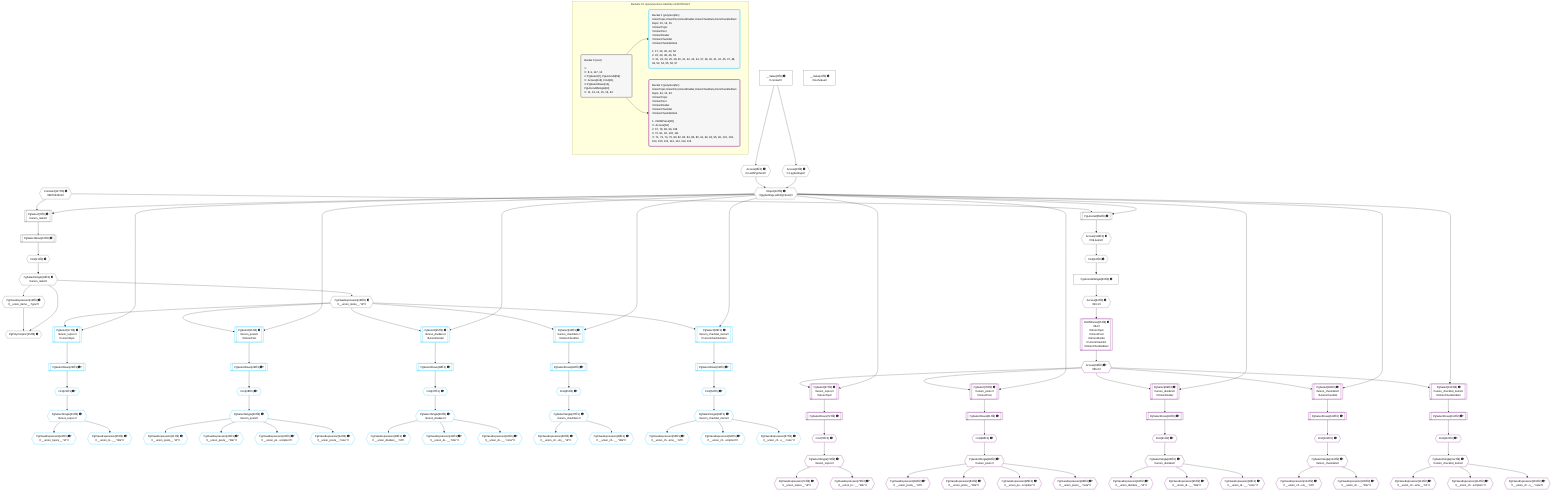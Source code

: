 %%{init: {'themeVariables': { 'fontSize': '12px'}}}%%
graph TD
    classDef path fill:#eee,stroke:#000,color:#000
    classDef plan fill:#fff,stroke-width:1px,color:#000
    classDef itemplan fill:#fff,stroke-width:2px,color:#000
    classDef unbatchedplan fill:#dff,stroke-width:1px,color:#000
    classDef sideeffectplan fill:#fcc,stroke-width:2px,color:#000
    classDef bucket fill:#f6f6f6,color:#000,stroke-width:2px,text-align:left


    %% plan dependencies
    PgSelect7[["PgSelect[7∈0] ➊<br />ᐸunion_itemsᐳ"]]:::plan
    Object10{{"Object[10∈0] ➊<br />ᐸ{pgSettings,withPgClient}ᐳ"}}:::plan
    Constant117{{"Constant[117∈0] ➊<br />ᐸ987654321ᐳ"}}:::plan
    Object10 & Constant117 --> PgSelect7
    Access8{{"Access[8∈0] ➊<br />ᐸ2.pgSettingsᐳ"}}:::plan
    Access9{{"Access[9∈0] ➊<br />ᐸ2.withPgClientᐳ"}}:::plan
    Access8 & Access9 --> Object10
    PgPolymorphic15{{"PgPolymorphic[15∈0] ➊"}}:::plan
    PgSelectSingle13{{"PgSelectSingle[13∈0] ➊<br />ᐸunion_itemsᐳ"}}:::plan
    PgClassExpression14{{"PgClassExpression[14∈0] ➊<br />ᐸ__union_items__.”type”ᐳ"}}:::plan
    PgSelectSingle13 & PgClassExpression14 --> PgPolymorphic15
    PgUnionAll59[["PgUnionAll[59∈0] ➊"]]:::plan
    Object10 & Constant117 --> PgUnionAll59
    __Value2["__Value[2∈0] ➊<br />ᐸcontextᐳ"]:::plan
    __Value2 --> Access8
    __Value2 --> Access9
    First11{{"First[11∈0] ➊"}}:::plan
    PgSelectRows12[["PgSelectRows[12∈0] ➊"]]:::plan
    PgSelectRows12 --> First11
    PgSelect7 --> PgSelectRows12
    First11 --> PgSelectSingle13
    PgSelectSingle13 --> PgClassExpression14
    PgClassExpression16{{"PgClassExpression[16∈0] ➊<br />ᐸ__union_items__.”id”ᐳ"}}:::plan
    PgSelectSingle13 --> PgClassExpression16
    First61{{"First[61∈0] ➊"}}:::plan
    Access116{{"Access[116∈0] ➊<br />ᐸ59.itemsᐳ"}}:::plan
    Access116 --> First61
    PgUnionAllSingle63["PgUnionAllSingle[63∈0] ➊"]:::plan
    First61 --> PgUnionAllSingle63
    Access64{{"Access[64∈0] ➊<br />ᐸ63.1ᐳ"}}:::plan
    PgUnionAllSingle63 --> Access64
    PgUnionAll59 --> Access116
    __Value4["__Value[4∈0] ➊<br />ᐸrootValueᐳ"]:::plan
    PgSelect17[["PgSelect[17∈1] ➊<br />ᐸunion_topicsᐳ<br />ᐳUnionTopic"]]:::plan
    Object10 & PgClassExpression16 --> PgSelect17
    PgSelect26[["PgSelect[26∈1] ➊<br />ᐸunion_postsᐳ<br />ᐳUnionPost"]]:::plan
    Object10 & PgClassExpression16 --> PgSelect26
    PgSelect35[["PgSelect[35∈1] ➊<br />ᐸunion_dividersᐳ<br />ᐳUnionDivider"]]:::plan
    Object10 & PgClassExpression16 --> PgSelect35
    PgSelect43[["PgSelect[43∈1] ➊<br />ᐸunion_checklistsᐳ<br />ᐳUnionChecklist"]]:::plan
    Object10 & PgClassExpression16 --> PgSelect43
    PgSelect50[["PgSelect[50∈1] ➊<br />ᐸunion_checklist_itemsᐳ<br />ᐳUnionChecklistItem"]]:::plan
    Object10 & PgClassExpression16 --> PgSelect50
    First21{{"First[21∈1] ➊^"}}:::plan
    PgSelectRows22[["PgSelectRows[22∈1] ➊^"]]:::plan
    PgSelectRows22 --> First21
    PgSelect17 --> PgSelectRows22
    PgSelectSingle23{{"PgSelectSingle[23∈1] ➊^<br />ᐸunion_topicsᐳ"}}:::plan
    First21 --> PgSelectSingle23
    PgClassExpression24{{"PgClassExpression[24∈1] ➊^<br />ᐸ__union_topics__.”id”ᐳ"}}:::plan
    PgSelectSingle23 --> PgClassExpression24
    PgClassExpression25{{"PgClassExpression[25∈1] ➊^<br />ᐸ__union_to...__.”title”ᐳ"}}:::plan
    PgSelectSingle23 --> PgClassExpression25
    First28{{"First[28∈1] ➊^"}}:::plan
    PgSelectRows29[["PgSelectRows[29∈1] ➊^"]]:::plan
    PgSelectRows29 --> First28
    PgSelect26 --> PgSelectRows29
    PgSelectSingle30{{"PgSelectSingle[30∈1] ➊^<br />ᐸunion_postsᐳ"}}:::plan
    First28 --> PgSelectSingle30
    PgClassExpression31{{"PgClassExpression[31∈1] ➊^<br />ᐸ__union_posts__.”id”ᐳ"}}:::plan
    PgSelectSingle30 --> PgClassExpression31
    PgClassExpression32{{"PgClassExpression[32∈1] ➊^<br />ᐸ__union_posts__.”title”ᐳ"}}:::plan
    PgSelectSingle30 --> PgClassExpression32
    PgClassExpression33{{"PgClassExpression[33∈1] ➊^<br />ᐸ__union_po...scription”ᐳ"}}:::plan
    PgSelectSingle30 --> PgClassExpression33
    PgClassExpression34{{"PgClassExpression[34∈1] ➊^<br />ᐸ__union_posts__.”note”ᐳ"}}:::plan
    PgSelectSingle30 --> PgClassExpression34
    First37{{"First[37∈1] ➊^"}}:::plan
    PgSelectRows38[["PgSelectRows[38∈1] ➊^"]]:::plan
    PgSelectRows38 --> First37
    PgSelect35 --> PgSelectRows38
    PgSelectSingle39{{"PgSelectSingle[39∈1] ➊^<br />ᐸunion_dividersᐳ"}}:::plan
    First37 --> PgSelectSingle39
    PgClassExpression40{{"PgClassExpression[40∈1] ➊^<br />ᐸ__union_dividers__.”id”ᐳ"}}:::plan
    PgSelectSingle39 --> PgClassExpression40
    PgClassExpression41{{"PgClassExpression[41∈1] ➊^<br />ᐸ__union_di...__.”title”ᐳ"}}:::plan
    PgSelectSingle39 --> PgClassExpression41
    PgClassExpression42{{"PgClassExpression[42∈1] ➊^<br />ᐸ__union_di...__.”color”ᐳ"}}:::plan
    PgSelectSingle39 --> PgClassExpression42
    First45{{"First[45∈1] ➊^"}}:::plan
    PgSelectRows46[["PgSelectRows[46∈1] ➊^"]]:::plan
    PgSelectRows46 --> First45
    PgSelect43 --> PgSelectRows46
    PgSelectSingle47{{"PgSelectSingle[47∈1] ➊^<br />ᐸunion_checklistsᐳ"}}:::plan
    First45 --> PgSelectSingle47
    PgClassExpression48{{"PgClassExpression[48∈1] ➊^<br />ᐸ__union_ch...sts__.”id”ᐳ"}}:::plan
    PgSelectSingle47 --> PgClassExpression48
    PgClassExpression49{{"PgClassExpression[49∈1] ➊^<br />ᐸ__union_ch...__.”title”ᐳ"}}:::plan
    PgSelectSingle47 --> PgClassExpression49
    First52{{"First[52∈1] ➊^"}}:::plan
    PgSelectRows53[["PgSelectRows[53∈1] ➊^"]]:::plan
    PgSelectRows53 --> First52
    PgSelect50 --> PgSelectRows53
    PgSelectSingle54{{"PgSelectSingle[54∈1] ➊^<br />ᐸunion_checklist_itemsᐳ"}}:::plan
    First52 --> PgSelectSingle54
    PgClassExpression55{{"PgClassExpression[55∈1] ➊^<br />ᐸ__union_ch...ems__.”id”ᐳ"}}:::plan
    PgSelectSingle54 --> PgClassExpression55
    PgClassExpression56{{"PgClassExpression[56∈1] ➊^<br />ᐸ__union_ch...scription”ᐳ"}}:::plan
    PgSelectSingle54 --> PgClassExpression56
    PgClassExpression57{{"PgClassExpression[57∈1] ➊^<br />ᐸ__union_ch...s__.”note”ᐳ"}}:::plan
    PgSelectSingle54 --> PgClassExpression57
    PgSelect67[["PgSelect[67∈2] ➊<br />ᐸunion_topicsᐳ<br />ᐳUnionTopic"]]:::plan
    Access66{{"Access[66∈2] ➊^<br />ᐸ65.0ᐳ"}}:::plan
    Object10 & Access66 --> PgSelect67
    PgSelect78[["PgSelect[78∈2] ➊<br />ᐸunion_postsᐳ<br />ᐳUnionPost"]]:::plan
    Object10 & Access66 --> PgSelect78
    PgSelect89[["PgSelect[89∈2] ➊<br />ᐸunion_dividersᐳ<br />ᐳUnionDivider"]]:::plan
    Object10 & Access66 --> PgSelect89
    PgSelect99[["PgSelect[99∈2] ➊<br />ᐸunion_checklistsᐳ<br />ᐳUnionChecklist"]]:::plan
    Object10 & Access66 --> PgSelect99
    PgSelect108[["PgSelect[108∈2] ➊<br />ᐸunion_checklist_itemsᐳ<br />ᐳUnionChecklistItem"]]:::plan
    Object10 & Access66 --> PgSelect108
    JSONParse65[["JSONParse[65∈2] ➊<br />ᐸ64ᐳ<br />ᐳUnionTopic<br />ᐳUnionPost<br />ᐳUnionDivider<br />ᐳUnionChecklist<br />ᐳUnionChecklistItem"]]:::plan
    Access64 --> JSONParse65
    JSONParse65 --> Access66
    First71{{"First[71∈2] ➊^"}}:::plan
    PgSelectRows72[["PgSelectRows[72∈2] ➊^"]]:::plan
    PgSelectRows72 --> First71
    PgSelect67 --> PgSelectRows72
    PgSelectSingle73{{"PgSelectSingle[73∈2] ➊^<br />ᐸunion_topicsᐳ"}}:::plan
    First71 --> PgSelectSingle73
    PgClassExpression74{{"PgClassExpression[74∈2] ➊^<br />ᐸ__union_topics__.”id”ᐳ"}}:::plan
    PgSelectSingle73 --> PgClassExpression74
    PgClassExpression75{{"PgClassExpression[75∈2] ➊^<br />ᐸ__union_to...__.”title”ᐳ"}}:::plan
    PgSelectSingle73 --> PgClassExpression75
    First80{{"First[80∈2] ➊^"}}:::plan
    PgSelectRows81[["PgSelectRows[81∈2] ➊^"]]:::plan
    PgSelectRows81 --> First80
    PgSelect78 --> PgSelectRows81
    PgSelectSingle82{{"PgSelectSingle[82∈2] ➊^<br />ᐸunion_postsᐳ"}}:::plan
    First80 --> PgSelectSingle82
    PgClassExpression83{{"PgClassExpression[83∈2] ➊^<br />ᐸ__union_posts__.”id”ᐳ"}}:::plan
    PgSelectSingle82 --> PgClassExpression83
    PgClassExpression84{{"PgClassExpression[84∈2] ➊^<br />ᐸ__union_posts__.”title”ᐳ"}}:::plan
    PgSelectSingle82 --> PgClassExpression84
    PgClassExpression85{{"PgClassExpression[85∈2] ➊^<br />ᐸ__union_po...scription”ᐳ"}}:::plan
    PgSelectSingle82 --> PgClassExpression85
    PgClassExpression86{{"PgClassExpression[86∈2] ➊^<br />ᐸ__union_posts__.”note”ᐳ"}}:::plan
    PgSelectSingle82 --> PgClassExpression86
    First91{{"First[91∈2] ➊^"}}:::plan
    PgSelectRows92[["PgSelectRows[92∈2] ➊^"]]:::plan
    PgSelectRows92 --> First91
    PgSelect89 --> PgSelectRows92
    PgSelectSingle93{{"PgSelectSingle[93∈2] ➊^<br />ᐸunion_dividersᐳ"}}:::plan
    First91 --> PgSelectSingle93
    PgClassExpression94{{"PgClassExpression[94∈2] ➊^<br />ᐸ__union_dividers__.”id”ᐳ"}}:::plan
    PgSelectSingle93 --> PgClassExpression94
    PgClassExpression95{{"PgClassExpression[95∈2] ➊^<br />ᐸ__union_di...__.”title”ᐳ"}}:::plan
    PgSelectSingle93 --> PgClassExpression95
    PgClassExpression96{{"PgClassExpression[96∈2] ➊^<br />ᐸ__union_di...__.”color”ᐳ"}}:::plan
    PgSelectSingle93 --> PgClassExpression96
    First101{{"First[101∈2] ➊^"}}:::plan
    PgSelectRows102[["PgSelectRows[102∈2] ➊^"]]:::plan
    PgSelectRows102 --> First101
    PgSelect99 --> PgSelectRows102
    PgSelectSingle103{{"PgSelectSingle[103∈2] ➊^<br />ᐸunion_checklistsᐳ"}}:::plan
    First101 --> PgSelectSingle103
    PgClassExpression104{{"PgClassExpression[104∈2] ➊^<br />ᐸ__union_ch...sts__.”id”ᐳ"}}:::plan
    PgSelectSingle103 --> PgClassExpression104
    PgClassExpression105{{"PgClassExpression[105∈2] ➊^<br />ᐸ__union_ch...__.”title”ᐳ"}}:::plan
    PgSelectSingle103 --> PgClassExpression105
    First110{{"First[110∈2] ➊^"}}:::plan
    PgSelectRows111[["PgSelectRows[111∈2] ➊^"]]:::plan
    PgSelectRows111 --> First110
    PgSelect108 --> PgSelectRows111
    PgSelectSingle112{{"PgSelectSingle[112∈2] ➊^<br />ᐸunion_checklist_itemsᐳ"}}:::plan
    First110 --> PgSelectSingle112
    PgClassExpression113{{"PgClassExpression[113∈2] ➊^<br />ᐸ__union_ch...ems__.”id”ᐳ"}}:::plan
    PgSelectSingle112 --> PgClassExpression113
    PgClassExpression114{{"PgClassExpression[114∈2] ➊^<br />ᐸ__union_ch...scription”ᐳ"}}:::plan
    PgSelectSingle112 --> PgClassExpression114
    PgClassExpression115{{"PgClassExpression[115∈2] ➊^<br />ᐸ__union_ch...s__.”note”ᐳ"}}:::plan
    PgSelectSingle112 --> PgClassExpression115

    %% define steps

    subgraph "Buckets for queries/unions-table/by-id-987654321"
    Bucket0("Bucket 0 (root)<br /><br />1: <br />ᐳ: 8, 9, 117, 10<br />2: PgSelect[7], PgUnionAll[59]<br />ᐳ: Access[116], First[61]<br />3: PgSelectRows[12], PgUnionAllSingle[63]<br />ᐳ: 11, 13, 14, 15, 16, 64"):::bucket
    classDef bucket0 stroke:#696969
    class Bucket0,__Value2,__Value4,PgSelect7,Access8,Access9,Object10,First11,PgSelectRows12,PgSelectSingle13,PgClassExpression14,PgPolymorphic15,PgClassExpression16,PgUnionAll59,First61,PgUnionAllSingle63,Access64,Access116,Constant117 bucket0
    Bucket1("Bucket 1 (polymorphic)<br />UnionTopic,UnionPost,UnionDivider,UnionChecklist,UnionChecklistItem<br />Deps: 10, 16, 15<br />ᐳUnionTopic<br />ᐳUnionPost<br />ᐳUnionDivider<br />ᐳUnionChecklist<br />ᐳUnionChecklistItem<br /><br />1: 17, 26, 35, 43, 50<br />2: 22, 29, 38, 46, 53<br />ᐳ: 21, 23, 24, 25, 28, 30, 31, 32, 33, 34, 37, 39, 40, 41, 42, 45, 47, 48, 49, 52, 54, 55, 56, 57"):::bucket
    classDef bucket1 stroke:#00bfff
    class Bucket1,PgSelect17,First21,PgSelectRows22,PgSelectSingle23,PgClassExpression24,PgClassExpression25,PgSelect26,First28,PgSelectRows29,PgSelectSingle30,PgClassExpression31,PgClassExpression32,PgClassExpression33,PgClassExpression34,PgSelect35,First37,PgSelectRows38,PgSelectSingle39,PgClassExpression40,PgClassExpression41,PgClassExpression42,PgSelect43,First45,PgSelectRows46,PgSelectSingle47,PgClassExpression48,PgClassExpression49,PgSelect50,First52,PgSelectRows53,PgSelectSingle54,PgClassExpression55,PgClassExpression56,PgClassExpression57 bucket1
    Bucket2("Bucket 2 (polymorphic)<br />UnionTopic,UnionPost,UnionDivider,UnionChecklist,UnionChecklistItem<br />Deps: 64, 10, 63<br />ᐳUnionTopic<br />ᐳUnionPost<br />ᐳUnionDivider<br />ᐳUnionChecklist<br />ᐳUnionChecklistItem<br /><br />1: JSONParse[65]<br />ᐳ: Access[66]<br />2: 67, 78, 89, 99, 108<br />3: 72, 81, 92, 102, 111<br />ᐳ: 71, 73, 74, 75, 80, 82, 83, 84, 85, 86, 91, 93, 94, 95, 96, 101, 103, 104, 105, 110, 112, 113, 114, 115"):::bucket
    classDef bucket2 stroke:#7f007f
    class Bucket2,JSONParse65,Access66,PgSelect67,First71,PgSelectRows72,PgSelectSingle73,PgClassExpression74,PgClassExpression75,PgSelect78,First80,PgSelectRows81,PgSelectSingle82,PgClassExpression83,PgClassExpression84,PgClassExpression85,PgClassExpression86,PgSelect89,First91,PgSelectRows92,PgSelectSingle93,PgClassExpression94,PgClassExpression95,PgClassExpression96,PgSelect99,First101,PgSelectRows102,PgSelectSingle103,PgClassExpression104,PgClassExpression105,PgSelect108,First110,PgSelectRows111,PgSelectSingle112,PgClassExpression113,PgClassExpression114,PgClassExpression115 bucket2
    Bucket0 --> Bucket1 & Bucket2
    end
